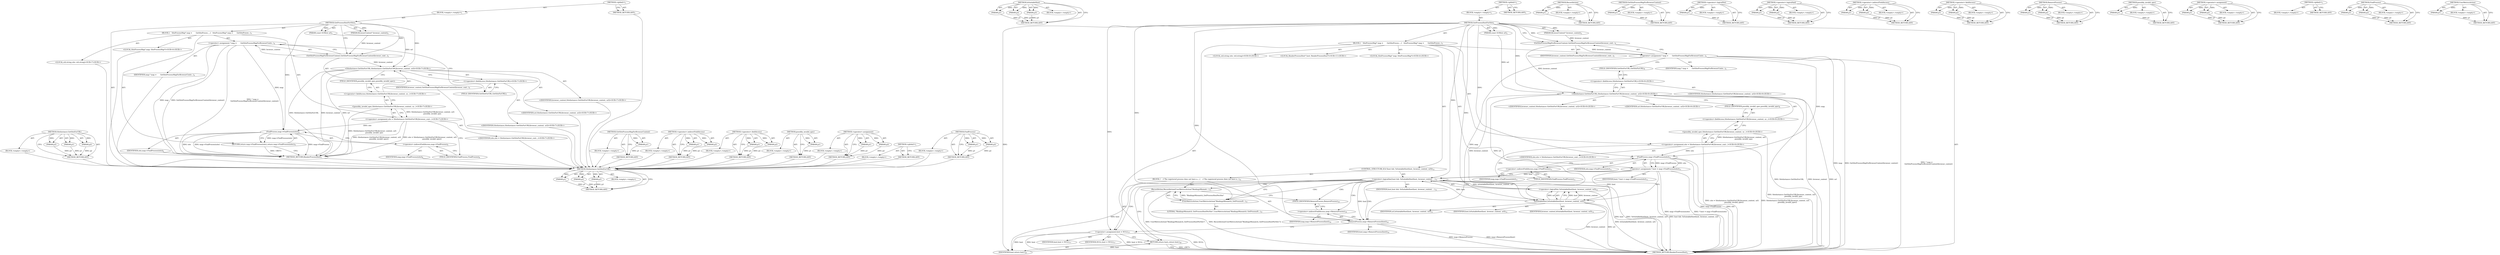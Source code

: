 digraph "UserMetricsAction" {
vulnerable_78 [label=<(METHOD,SiteInstance.GetSiteForURL)>];
vulnerable_79 [label=<(PARAM,p1)>];
vulnerable_80 [label=<(PARAM,p2)>];
vulnerable_81 [label=<(PARAM,p3)>];
vulnerable_82 [label=<(BLOCK,&lt;empty&gt;,&lt;empty&gt;)>];
vulnerable_83 [label=<(METHOD_RETURN,ANY)>];
vulnerable_6 [label=<(METHOD,&lt;global&gt;)<SUB>1</SUB>>];
vulnerable_7 [label=<(BLOCK,&lt;empty&gt;,&lt;empty&gt;)<SUB>1</SUB>>];
vulnerable_8 [label=<(METHOD,GetProcessHostForSite)<SUB>1</SUB>>];
vulnerable_9 [label=<(PARAM,BrowserContext* browser_context)<SUB>2</SUB>>];
vulnerable_10 [label=<(PARAM,const GURL&amp; url)<SUB>3</SUB>>];
vulnerable_11 [label=<(BLOCK,{
   SiteProcessMap* map =
       GetSiteProces...,{
   SiteProcessMap* map =
       GetSiteProces...)<SUB>3</SUB>>];
vulnerable_12 [label="<(LOCAL,SiteProcessMap* map: SiteProcessMap*)<SUB>4</SUB>>"];
vulnerable_13 [label=<(&lt;operator&gt;.assignment,* map =
       GetSiteProcessMapForBrowserConte...)<SUB>4</SUB>>];
vulnerable_14 [label=<(IDENTIFIER,map,* map =
       GetSiteProcessMapForBrowserConte...)<SUB>4</SUB>>];
vulnerable_15 [label=<(GetSiteProcessMapForBrowserContext,GetSiteProcessMapForBrowserContext(browser_cont...)<SUB>5</SUB>>];
vulnerable_16 [label=<(IDENTIFIER,browser_context,GetSiteProcessMapForBrowserContext(browser_cont...)<SUB>5</SUB>>];
vulnerable_17 [label="<(LOCAL,std.string site: std.string)<SUB>7</SUB>>"];
vulnerable_18 [label="<(&lt;operator&gt;.assignment,site = SiteInstance::GetSiteForURL(browser_cont...)<SUB>7</SUB>>"];
vulnerable_19 [label="<(IDENTIFIER,site,site = SiteInstance::GetSiteForURL(browser_cont...)<SUB>7</SUB>>"];
vulnerable_20 [label="<(possibly_invalid_spec,SiteInstance::GetSiteForURL(browser_context, ur...)<SUB>7</SUB>>"];
vulnerable_21 [label="<(&lt;operator&gt;.fieldAccess,SiteInstance::GetSiteForURL(browser_context, ur...)<SUB>7</SUB>>"];
vulnerable_22 [label="<(SiteInstance.GetSiteForURL,SiteInstance::GetSiteForURL(browser_context, url))<SUB>7</SUB>>"];
vulnerable_23 [label="<(&lt;operator&gt;.fieldAccess,SiteInstance::GetSiteForURL)<SUB>7</SUB>>"];
vulnerable_24 [label="<(IDENTIFIER,SiteInstance,SiteInstance::GetSiteForURL(browser_context, url))<SUB>7</SUB>>"];
vulnerable_25 [label=<(FIELD_IDENTIFIER,GetSiteForURL,GetSiteForURL)<SUB>7</SUB>>];
vulnerable_26 [label="<(IDENTIFIER,browser_context,SiteInstance::GetSiteForURL(browser_context, url))<SUB>7</SUB>>"];
vulnerable_27 [label="<(IDENTIFIER,url,SiteInstance::GetSiteForURL(browser_context, url))<SUB>7</SUB>>"];
vulnerable_28 [label=<(FIELD_IDENTIFIER,possibly_invalid_spec,possibly_invalid_spec)<SUB>7</SUB>>];
vulnerable_29 [label=<(RETURN,return map-&gt;FindProcess(site);,return map-&gt;FindProcess(site);)<SUB>9</SUB>>];
vulnerable_30 [label=<(FindProcess,map-&gt;FindProcess(site))<SUB>9</SUB>>];
vulnerable_31 [label=<(&lt;operator&gt;.indirectFieldAccess,map-&gt;FindProcess)<SUB>9</SUB>>];
vulnerable_32 [label=<(IDENTIFIER,map,map-&gt;FindProcess(site))<SUB>9</SUB>>];
vulnerable_33 [label=<(FIELD_IDENTIFIER,FindProcess,FindProcess)<SUB>9</SUB>>];
vulnerable_34 [label=<(IDENTIFIER,site,map-&gt;FindProcess(site))<SUB>9</SUB>>];
vulnerable_35 [label=<(METHOD_RETURN,RenderProcessHost)<SUB>1</SUB>>];
vulnerable_37 [label=<(METHOD_RETURN,ANY)<SUB>1</SUB>>];
vulnerable_65 [label=<(METHOD,GetSiteProcessMapForBrowserContext)>];
vulnerable_66 [label=<(PARAM,p1)>];
vulnerable_67 [label=<(BLOCK,&lt;empty&gt;,&lt;empty&gt;)>];
vulnerable_68 [label=<(METHOD_RETURN,ANY)>];
vulnerable_89 [label=<(METHOD,&lt;operator&gt;.indirectFieldAccess)>];
vulnerable_90 [label=<(PARAM,p1)>];
vulnerable_91 [label=<(PARAM,p2)>];
vulnerable_92 [label=<(BLOCK,&lt;empty&gt;,&lt;empty&gt;)>];
vulnerable_93 [label=<(METHOD_RETURN,ANY)>];
vulnerable_73 [label=<(METHOD,&lt;operator&gt;.fieldAccess)>];
vulnerable_74 [label=<(PARAM,p1)>];
vulnerable_75 [label=<(PARAM,p2)>];
vulnerable_76 [label=<(BLOCK,&lt;empty&gt;,&lt;empty&gt;)>];
vulnerable_77 [label=<(METHOD_RETURN,ANY)>];
vulnerable_69 [label=<(METHOD,possibly_invalid_spec)>];
vulnerable_70 [label=<(PARAM,p1)>];
vulnerable_71 [label=<(BLOCK,&lt;empty&gt;,&lt;empty&gt;)>];
vulnerable_72 [label=<(METHOD_RETURN,ANY)>];
vulnerable_60 [label=<(METHOD,&lt;operator&gt;.assignment)>];
vulnerable_61 [label=<(PARAM,p1)>];
vulnerable_62 [label=<(PARAM,p2)>];
vulnerable_63 [label=<(BLOCK,&lt;empty&gt;,&lt;empty&gt;)>];
vulnerable_64 [label=<(METHOD_RETURN,ANY)>];
vulnerable_54 [label=<(METHOD,&lt;global&gt;)<SUB>1</SUB>>];
vulnerable_55 [label=<(BLOCK,&lt;empty&gt;,&lt;empty&gt;)>];
vulnerable_56 [label=<(METHOD_RETURN,ANY)>];
vulnerable_84 [label=<(METHOD,FindProcess)>];
vulnerable_85 [label=<(PARAM,p1)>];
vulnerable_86 [label=<(PARAM,p2)>];
vulnerable_87 [label=<(BLOCK,&lt;empty&gt;,&lt;empty&gt;)>];
vulnerable_88 [label=<(METHOD_RETURN,ANY)>];
fixed_106 [label=<(METHOD,SiteInstance.GetSiteForURL)>];
fixed_107 [label=<(PARAM,p1)>];
fixed_108 [label=<(PARAM,p2)>];
fixed_109 [label=<(PARAM,p3)>];
fixed_110 [label=<(BLOCK,&lt;empty&gt;,&lt;empty&gt;)>];
fixed_111 [label=<(METHOD_RETURN,ANY)>];
fixed_131 [label=<(METHOD,IsSuitableHost)>];
fixed_132 [label=<(PARAM,p1)>];
fixed_133 [label=<(PARAM,p2)>];
fixed_134 [label=<(PARAM,p3)>];
fixed_135 [label=<(BLOCK,&lt;empty&gt;,&lt;empty&gt;)>];
fixed_136 [label=<(METHOD_RETURN,ANY)>];
fixed_6 [label=<(METHOD,&lt;global&gt;)<SUB>1</SUB>>];
fixed_7 [label=<(BLOCK,&lt;empty&gt;,&lt;empty&gt;)<SUB>1</SUB>>];
fixed_8 [label=<(METHOD,GetProcessHostForSite)<SUB>1</SUB>>];
fixed_9 [label=<(PARAM,BrowserContext* browser_context)<SUB>2</SUB>>];
fixed_10 [label=<(PARAM,const GURL&amp; url)<SUB>3</SUB>>];
fixed_11 [label=<(BLOCK,{
   SiteProcessMap* map =
       GetSiteProces...,{
   SiteProcessMap* map =
       GetSiteProces...)<SUB>3</SUB>>];
fixed_12 [label="<(LOCAL,SiteProcessMap* map: SiteProcessMap*)<SUB>4</SUB>>"];
fixed_13 [label=<(&lt;operator&gt;.assignment,* map =
       GetSiteProcessMapForBrowserConte...)<SUB>4</SUB>>];
fixed_14 [label=<(IDENTIFIER,map,* map =
       GetSiteProcessMapForBrowserConte...)<SUB>4</SUB>>];
fixed_15 [label=<(GetSiteProcessMapForBrowserContext,GetSiteProcessMapForBrowserContext(browser_cont...)<SUB>5</SUB>>];
fixed_16 [label=<(IDENTIFIER,browser_context,GetSiteProcessMapForBrowserContext(browser_cont...)<SUB>5</SUB>>];
fixed_17 [label="<(LOCAL,std.string site: std.string)<SUB>9</SUB>>"];
fixed_18 [label="<(&lt;operator&gt;.assignment,site = SiteInstance::GetSiteForURL(browser_cont...)<SUB>9</SUB>>"];
fixed_19 [label="<(IDENTIFIER,site,site = SiteInstance::GetSiteForURL(browser_cont...)<SUB>9</SUB>>"];
fixed_20 [label="<(possibly_invalid_spec,SiteInstance::GetSiteForURL(browser_context, ur...)<SUB>9</SUB>>"];
fixed_21 [label="<(&lt;operator&gt;.fieldAccess,SiteInstance::GetSiteForURL(browser_context, ur...)<SUB>9</SUB>>"];
fixed_22 [label="<(SiteInstance.GetSiteForURL,SiteInstance::GetSiteForURL(browser_context, url))<SUB>9</SUB>>"];
fixed_23 [label="<(&lt;operator&gt;.fieldAccess,SiteInstance::GetSiteForURL)<SUB>9</SUB>>"];
fixed_24 [label="<(IDENTIFIER,SiteInstance,SiteInstance::GetSiteForURL(browser_context, url))<SUB>9</SUB>>"];
fixed_25 [label=<(FIELD_IDENTIFIER,GetSiteForURL,GetSiteForURL)<SUB>9</SUB>>];
fixed_26 [label="<(IDENTIFIER,browser_context,SiteInstance::GetSiteForURL(browser_context, url))<SUB>9</SUB>>"];
fixed_27 [label="<(IDENTIFIER,url,SiteInstance::GetSiteForURL(browser_context, url))<SUB>9</SUB>>"];
fixed_28 [label=<(FIELD_IDENTIFIER,possibly_invalid_spec,possibly_invalid_spec)<SUB>9</SUB>>];
fixed_29 [label="<(LOCAL,RenderProcessHost* host: RenderProcessHost*)<SUB>11</SUB>>"];
fixed_30 [label=<(&lt;operator&gt;.assignment,* host = map-&gt;FindProcess(site))<SUB>11</SUB>>];
fixed_31 [label=<(IDENTIFIER,host,* host = map-&gt;FindProcess(site))<SUB>11</SUB>>];
fixed_32 [label=<(FindProcess,map-&gt;FindProcess(site))<SUB>11</SUB>>];
fixed_33 [label=<(&lt;operator&gt;.indirectFieldAccess,map-&gt;FindProcess)<SUB>11</SUB>>];
fixed_34 [label=<(IDENTIFIER,map,map-&gt;FindProcess(site))<SUB>11</SUB>>];
fixed_35 [label=<(FIELD_IDENTIFIER,FindProcess,FindProcess)<SUB>11</SUB>>];
fixed_36 [label=<(IDENTIFIER,site,map-&gt;FindProcess(site))<SUB>11</SUB>>];
fixed_37 [label=<(CONTROL_STRUCTURE,IF,if (host &amp;&amp; !IsSuitableHost(host, browser_context, url)))<SUB>12</SUB>>];
fixed_38 [label=<(&lt;operator&gt;.logicalAnd,host &amp;&amp; !IsSuitableHost(host, browser_context, ...)<SUB>12</SUB>>];
fixed_39 [label=<(IDENTIFIER,host,host &amp;&amp; !IsSuitableHost(host, browser_context, ...)<SUB>12</SUB>>];
fixed_40 [label=<(&lt;operator&gt;.logicalNot,!IsSuitableHost(host, browser_context, url))<SUB>12</SUB>>];
fixed_41 [label=<(IsSuitableHost,IsSuitableHost(host, browser_context, url))<SUB>12</SUB>>];
fixed_42 [label=<(IDENTIFIER,host,IsSuitableHost(host, browser_context, url))<SUB>12</SUB>>];
fixed_43 [label=<(IDENTIFIER,browser_context,IsSuitableHost(host, browser_context, url))<SUB>12</SUB>>];
fixed_44 [label=<(IDENTIFIER,url,IsSuitableHost(host, browser_context, url))<SUB>12</SUB>>];
fixed_45 [label=<(BLOCK,{
    // The registered process does not have a...,{
    // The registered process does not have a...)<SUB>12</SUB>>];
fixed_46 [label=<(RecordAction,RecordAction(UserMetricsAction(&quot;BindingsMismatc...)<SUB>15</SUB>>];
fixed_47 [label=<(UserMetricsAction,UserMetricsAction(&quot;BindingsMismatch_GetProcessH...)<SUB>15</SUB>>];
fixed_48 [label=<(LITERAL,&quot;BindingsMismatch_GetProcessHostPerSite&quot;,UserMetricsAction(&quot;BindingsMismatch_GetProcessH...)<SUB>15</SUB>>];
fixed_49 [label=<(RemoveProcess,map-&gt;RemoveProcess(host))<SUB>16</SUB>>];
fixed_50 [label=<(&lt;operator&gt;.indirectFieldAccess,map-&gt;RemoveProcess)<SUB>16</SUB>>];
fixed_51 [label=<(IDENTIFIER,map,map-&gt;RemoveProcess(host))<SUB>16</SUB>>];
fixed_52 [label=<(FIELD_IDENTIFIER,RemoveProcess,RemoveProcess)<SUB>16</SUB>>];
fixed_53 [label=<(IDENTIFIER,host,map-&gt;RemoveProcess(host))<SUB>16</SUB>>];
fixed_54 [label=<(&lt;operator&gt;.assignment,host = NULL)<SUB>17</SUB>>];
fixed_55 [label=<(IDENTIFIER,host,host = NULL)<SUB>17</SUB>>];
fixed_56 [label=<(IDENTIFIER,NULL,host = NULL)<SUB>17</SUB>>];
fixed_57 [label=<(RETURN,return host;,return host;)<SUB>20</SUB>>];
fixed_58 [label=<(IDENTIFIER,host,return host;)<SUB>20</SUB>>];
fixed_59 [label=<(METHOD_RETURN,RenderProcessHost)<SUB>1</SUB>>];
fixed_61 [label=<(METHOD_RETURN,ANY)<SUB>1</SUB>>];
fixed_137 [label=<(METHOD,RecordAction)>];
fixed_138 [label=<(PARAM,p1)>];
fixed_139 [label=<(BLOCK,&lt;empty&gt;,&lt;empty&gt;)>];
fixed_140 [label=<(METHOD_RETURN,ANY)>];
fixed_93 [label=<(METHOD,GetSiteProcessMapForBrowserContext)>];
fixed_94 [label=<(PARAM,p1)>];
fixed_95 [label=<(BLOCK,&lt;empty&gt;,&lt;empty&gt;)>];
fixed_96 [label=<(METHOD_RETURN,ANY)>];
fixed_127 [label=<(METHOD,&lt;operator&gt;.logicalNot)>];
fixed_128 [label=<(PARAM,p1)>];
fixed_129 [label=<(BLOCK,&lt;empty&gt;,&lt;empty&gt;)>];
fixed_130 [label=<(METHOD_RETURN,ANY)>];
fixed_122 [label=<(METHOD,&lt;operator&gt;.logicalAnd)>];
fixed_123 [label=<(PARAM,p1)>];
fixed_124 [label=<(PARAM,p2)>];
fixed_125 [label=<(BLOCK,&lt;empty&gt;,&lt;empty&gt;)>];
fixed_126 [label=<(METHOD_RETURN,ANY)>];
fixed_117 [label=<(METHOD,&lt;operator&gt;.indirectFieldAccess)>];
fixed_118 [label=<(PARAM,p1)>];
fixed_119 [label=<(PARAM,p2)>];
fixed_120 [label=<(BLOCK,&lt;empty&gt;,&lt;empty&gt;)>];
fixed_121 [label=<(METHOD_RETURN,ANY)>];
fixed_101 [label=<(METHOD,&lt;operator&gt;.fieldAccess)>];
fixed_102 [label=<(PARAM,p1)>];
fixed_103 [label=<(PARAM,p2)>];
fixed_104 [label=<(BLOCK,&lt;empty&gt;,&lt;empty&gt;)>];
fixed_105 [label=<(METHOD_RETURN,ANY)>];
fixed_145 [label=<(METHOD,RemoveProcess)>];
fixed_146 [label=<(PARAM,p1)>];
fixed_147 [label=<(PARAM,p2)>];
fixed_148 [label=<(BLOCK,&lt;empty&gt;,&lt;empty&gt;)>];
fixed_149 [label=<(METHOD_RETURN,ANY)>];
fixed_97 [label=<(METHOD,possibly_invalid_spec)>];
fixed_98 [label=<(PARAM,p1)>];
fixed_99 [label=<(BLOCK,&lt;empty&gt;,&lt;empty&gt;)>];
fixed_100 [label=<(METHOD_RETURN,ANY)>];
fixed_88 [label=<(METHOD,&lt;operator&gt;.assignment)>];
fixed_89 [label=<(PARAM,p1)>];
fixed_90 [label=<(PARAM,p2)>];
fixed_91 [label=<(BLOCK,&lt;empty&gt;,&lt;empty&gt;)>];
fixed_92 [label=<(METHOD_RETURN,ANY)>];
fixed_82 [label=<(METHOD,&lt;global&gt;)<SUB>1</SUB>>];
fixed_83 [label=<(BLOCK,&lt;empty&gt;,&lt;empty&gt;)>];
fixed_84 [label=<(METHOD_RETURN,ANY)>];
fixed_112 [label=<(METHOD,FindProcess)>];
fixed_113 [label=<(PARAM,p1)>];
fixed_114 [label=<(PARAM,p2)>];
fixed_115 [label=<(BLOCK,&lt;empty&gt;,&lt;empty&gt;)>];
fixed_116 [label=<(METHOD_RETURN,ANY)>];
fixed_141 [label=<(METHOD,UserMetricsAction)>];
fixed_142 [label=<(PARAM,p1)>];
fixed_143 [label=<(BLOCK,&lt;empty&gt;,&lt;empty&gt;)>];
fixed_144 [label=<(METHOD_RETURN,ANY)>];
vulnerable_78 -> vulnerable_79  [key=0, label="AST: "];
vulnerable_78 -> vulnerable_79  [key=1, label="DDG: "];
vulnerable_78 -> vulnerable_82  [key=0, label="AST: "];
vulnerable_78 -> vulnerable_80  [key=0, label="AST: "];
vulnerable_78 -> vulnerable_80  [key=1, label="DDG: "];
vulnerable_78 -> vulnerable_83  [key=0, label="AST: "];
vulnerable_78 -> vulnerable_83  [key=1, label="CFG: "];
vulnerable_78 -> vulnerable_81  [key=0, label="AST: "];
vulnerable_78 -> vulnerable_81  [key=1, label="DDG: "];
vulnerable_79 -> vulnerable_83  [key=0, label="DDG: p1"];
vulnerable_80 -> vulnerable_83  [key=0, label="DDG: p2"];
vulnerable_81 -> vulnerable_83  [key=0, label="DDG: p3"];
vulnerable_82 -> fixed_106  [key=0];
vulnerable_83 -> fixed_106  [key=0];
vulnerable_6 -> vulnerable_7  [key=0, label="AST: "];
vulnerable_6 -> vulnerable_37  [key=0, label="AST: "];
vulnerable_6 -> vulnerable_37  [key=1, label="CFG: "];
vulnerable_7 -> vulnerable_8  [key=0, label="AST: "];
vulnerable_8 -> vulnerable_9  [key=0, label="AST: "];
vulnerable_8 -> vulnerable_9  [key=1, label="DDG: "];
vulnerable_8 -> vulnerable_10  [key=0, label="AST: "];
vulnerable_8 -> vulnerable_10  [key=1, label="DDG: "];
vulnerable_8 -> vulnerable_11  [key=0, label="AST: "];
vulnerable_8 -> vulnerable_35  [key=0, label="AST: "];
vulnerable_8 -> vulnerable_15  [key=0, label="CFG: "];
vulnerable_8 -> vulnerable_15  [key=1, label="DDG: "];
vulnerable_8 -> vulnerable_30  [key=0, label="DDG: "];
vulnerable_8 -> vulnerable_22  [key=0, label="DDG: "];
vulnerable_9 -> vulnerable_15  [key=0, label="DDG: browser_context"];
vulnerable_10 -> vulnerable_22  [key=0, label="DDG: url"];
vulnerable_11 -> vulnerable_12  [key=0, label="AST: "];
vulnerable_11 -> vulnerable_13  [key=0, label="AST: "];
vulnerable_11 -> vulnerable_17  [key=0, label="AST: "];
vulnerable_11 -> vulnerable_18  [key=0, label="AST: "];
vulnerable_11 -> vulnerable_29  [key=0, label="AST: "];
vulnerable_12 -> fixed_106  [key=0];
vulnerable_13 -> vulnerable_14  [key=0, label="AST: "];
vulnerable_13 -> vulnerable_15  [key=0, label="AST: "];
vulnerable_13 -> vulnerable_25  [key=0, label="CFG: "];
vulnerable_13 -> vulnerable_35  [key=0, label="DDG: map"];
vulnerable_13 -> vulnerable_35  [key=1, label="DDG: GetSiteProcessMapForBrowserContext(browser_context)"];
vulnerable_13 -> vulnerable_35  [key=2, label="DDG: * map =
       GetSiteProcessMapForBrowserContext(browser_context)"];
vulnerable_13 -> vulnerable_30  [key=0, label="DDG: map"];
vulnerable_14 -> fixed_106  [key=0];
vulnerable_15 -> vulnerable_16  [key=0, label="AST: "];
vulnerable_15 -> vulnerable_13  [key=0, label="CFG: "];
vulnerable_15 -> vulnerable_13  [key=1, label="DDG: browser_context"];
vulnerable_15 -> vulnerable_22  [key=0, label="DDG: browser_context"];
vulnerable_16 -> fixed_106  [key=0];
vulnerable_17 -> fixed_106  [key=0];
vulnerable_18 -> vulnerable_19  [key=0, label="AST: "];
vulnerable_18 -> vulnerable_20  [key=0, label="AST: "];
vulnerable_18 -> vulnerable_33  [key=0, label="CFG: "];
vulnerable_18 -> vulnerable_35  [key=0, label="DDG: SiteInstance::GetSiteForURL(browser_context, url)
       .possibly_invalid_spec()"];
vulnerable_18 -> vulnerable_35  [key=1, label="DDG: site = SiteInstance::GetSiteForURL(browser_context, url)
       .possibly_invalid_spec()"];
vulnerable_18 -> vulnerable_30  [key=0, label="DDG: site"];
vulnerable_19 -> fixed_106  [key=0];
vulnerable_20 -> vulnerable_21  [key=0, label="AST: "];
vulnerable_20 -> vulnerable_18  [key=0, label="CFG: "];
vulnerable_20 -> vulnerable_18  [key=1, label="DDG: SiteInstance::GetSiteForURL(browser_context, url)
       .possibly_invalid_spec"];
vulnerable_20 -> vulnerable_35  [key=0, label="DDG: SiteInstance::GetSiteForURL(browser_context, url)
       .possibly_invalid_spec"];
vulnerable_21 -> vulnerable_22  [key=0, label="AST: "];
vulnerable_21 -> vulnerable_28  [key=0, label="AST: "];
vulnerable_21 -> vulnerable_20  [key=0, label="CFG: "];
vulnerable_22 -> vulnerable_23  [key=0, label="AST: "];
vulnerable_22 -> vulnerable_26  [key=0, label="AST: "];
vulnerable_22 -> vulnerable_27  [key=0, label="AST: "];
vulnerable_22 -> vulnerable_28  [key=0, label="CFG: "];
vulnerable_22 -> vulnerable_35  [key=0, label="DDG: SiteInstance::GetSiteForURL"];
vulnerable_22 -> vulnerable_35  [key=1, label="DDG: browser_context"];
vulnerable_22 -> vulnerable_35  [key=2, label="DDG: url"];
vulnerable_23 -> vulnerable_24  [key=0, label="AST: "];
vulnerable_23 -> vulnerable_25  [key=0, label="AST: "];
vulnerable_23 -> vulnerable_22  [key=0, label="CFG: "];
vulnerable_24 -> fixed_106  [key=0];
vulnerable_25 -> vulnerable_23  [key=0, label="CFG: "];
vulnerable_26 -> fixed_106  [key=0];
vulnerable_27 -> fixed_106  [key=0];
vulnerable_28 -> vulnerable_21  [key=0, label="CFG: "];
vulnerable_29 -> vulnerable_30  [key=0, label="AST: "];
vulnerable_29 -> vulnerable_35  [key=0, label="CFG: "];
vulnerable_29 -> vulnerable_35  [key=1, label="DDG: &lt;RET&gt;"];
vulnerable_30 -> vulnerable_31  [key=0, label="AST: "];
vulnerable_30 -> vulnerable_34  [key=0, label="AST: "];
vulnerable_30 -> vulnerable_29  [key=0, label="CFG: "];
vulnerable_30 -> vulnerable_29  [key=1, label="DDG: map-&gt;FindProcess(site)"];
vulnerable_30 -> vulnerable_35  [key=0, label="DDG: map-&gt;FindProcess"];
vulnerable_30 -> vulnerable_35  [key=1, label="DDG: site"];
vulnerable_30 -> vulnerable_35  [key=2, label="DDG: map-&gt;FindProcess(site)"];
vulnerable_31 -> vulnerable_32  [key=0, label="AST: "];
vulnerable_31 -> vulnerable_33  [key=0, label="AST: "];
vulnerable_31 -> vulnerable_30  [key=0, label="CFG: "];
vulnerable_32 -> fixed_106  [key=0];
vulnerable_33 -> vulnerable_31  [key=0, label="CFG: "];
vulnerable_34 -> fixed_106  [key=0];
vulnerable_35 -> fixed_106  [key=0];
vulnerable_37 -> fixed_106  [key=0];
vulnerable_65 -> vulnerable_66  [key=0, label="AST: "];
vulnerable_65 -> vulnerable_66  [key=1, label="DDG: "];
vulnerable_65 -> vulnerable_67  [key=0, label="AST: "];
vulnerable_65 -> vulnerable_68  [key=0, label="AST: "];
vulnerable_65 -> vulnerable_68  [key=1, label="CFG: "];
vulnerable_66 -> vulnerable_68  [key=0, label="DDG: p1"];
vulnerable_67 -> fixed_106  [key=0];
vulnerable_68 -> fixed_106  [key=0];
vulnerable_89 -> vulnerable_90  [key=0, label="AST: "];
vulnerable_89 -> vulnerable_90  [key=1, label="DDG: "];
vulnerable_89 -> vulnerable_92  [key=0, label="AST: "];
vulnerable_89 -> vulnerable_91  [key=0, label="AST: "];
vulnerable_89 -> vulnerable_91  [key=1, label="DDG: "];
vulnerable_89 -> vulnerable_93  [key=0, label="AST: "];
vulnerable_89 -> vulnerable_93  [key=1, label="CFG: "];
vulnerable_90 -> vulnerable_93  [key=0, label="DDG: p1"];
vulnerable_91 -> vulnerable_93  [key=0, label="DDG: p2"];
vulnerable_92 -> fixed_106  [key=0];
vulnerable_93 -> fixed_106  [key=0];
vulnerable_73 -> vulnerable_74  [key=0, label="AST: "];
vulnerable_73 -> vulnerable_74  [key=1, label="DDG: "];
vulnerable_73 -> vulnerable_76  [key=0, label="AST: "];
vulnerable_73 -> vulnerable_75  [key=0, label="AST: "];
vulnerable_73 -> vulnerable_75  [key=1, label="DDG: "];
vulnerable_73 -> vulnerable_77  [key=0, label="AST: "];
vulnerable_73 -> vulnerable_77  [key=1, label="CFG: "];
vulnerable_74 -> vulnerable_77  [key=0, label="DDG: p1"];
vulnerable_75 -> vulnerable_77  [key=0, label="DDG: p2"];
vulnerable_76 -> fixed_106  [key=0];
vulnerable_77 -> fixed_106  [key=0];
vulnerable_69 -> vulnerable_70  [key=0, label="AST: "];
vulnerable_69 -> vulnerable_70  [key=1, label="DDG: "];
vulnerable_69 -> vulnerable_71  [key=0, label="AST: "];
vulnerable_69 -> vulnerable_72  [key=0, label="AST: "];
vulnerable_69 -> vulnerable_72  [key=1, label="CFG: "];
vulnerable_70 -> vulnerable_72  [key=0, label="DDG: p1"];
vulnerable_71 -> fixed_106  [key=0];
vulnerable_72 -> fixed_106  [key=0];
vulnerable_60 -> vulnerable_61  [key=0, label="AST: "];
vulnerable_60 -> vulnerable_61  [key=1, label="DDG: "];
vulnerable_60 -> vulnerable_63  [key=0, label="AST: "];
vulnerable_60 -> vulnerable_62  [key=0, label="AST: "];
vulnerable_60 -> vulnerable_62  [key=1, label="DDG: "];
vulnerable_60 -> vulnerable_64  [key=0, label="AST: "];
vulnerable_60 -> vulnerable_64  [key=1, label="CFG: "];
vulnerable_61 -> vulnerable_64  [key=0, label="DDG: p1"];
vulnerable_62 -> vulnerable_64  [key=0, label="DDG: p2"];
vulnerable_63 -> fixed_106  [key=0];
vulnerable_64 -> fixed_106  [key=0];
vulnerable_54 -> vulnerable_55  [key=0, label="AST: "];
vulnerable_54 -> vulnerable_56  [key=0, label="AST: "];
vulnerable_54 -> vulnerable_56  [key=1, label="CFG: "];
vulnerable_55 -> fixed_106  [key=0];
vulnerable_56 -> fixed_106  [key=0];
vulnerable_84 -> vulnerable_85  [key=0, label="AST: "];
vulnerable_84 -> vulnerable_85  [key=1, label="DDG: "];
vulnerable_84 -> vulnerable_87  [key=0, label="AST: "];
vulnerable_84 -> vulnerable_86  [key=0, label="AST: "];
vulnerable_84 -> vulnerable_86  [key=1, label="DDG: "];
vulnerable_84 -> vulnerable_88  [key=0, label="AST: "];
vulnerable_84 -> vulnerable_88  [key=1, label="CFG: "];
vulnerable_85 -> vulnerable_88  [key=0, label="DDG: p1"];
vulnerable_86 -> vulnerable_88  [key=0, label="DDG: p2"];
vulnerable_87 -> fixed_106  [key=0];
vulnerable_88 -> fixed_106  [key=0];
fixed_106 -> fixed_107  [key=0, label="AST: "];
fixed_106 -> fixed_107  [key=1, label="DDG: "];
fixed_106 -> fixed_110  [key=0, label="AST: "];
fixed_106 -> fixed_108  [key=0, label="AST: "];
fixed_106 -> fixed_108  [key=1, label="DDG: "];
fixed_106 -> fixed_111  [key=0, label="AST: "];
fixed_106 -> fixed_111  [key=1, label="CFG: "];
fixed_106 -> fixed_109  [key=0, label="AST: "];
fixed_106 -> fixed_109  [key=1, label="DDG: "];
fixed_107 -> fixed_111  [key=0, label="DDG: p1"];
fixed_108 -> fixed_111  [key=0, label="DDG: p2"];
fixed_109 -> fixed_111  [key=0, label="DDG: p3"];
fixed_131 -> fixed_132  [key=0, label="AST: "];
fixed_131 -> fixed_132  [key=1, label="DDG: "];
fixed_131 -> fixed_135  [key=0, label="AST: "];
fixed_131 -> fixed_133  [key=0, label="AST: "];
fixed_131 -> fixed_133  [key=1, label="DDG: "];
fixed_131 -> fixed_136  [key=0, label="AST: "];
fixed_131 -> fixed_136  [key=1, label="CFG: "];
fixed_131 -> fixed_134  [key=0, label="AST: "];
fixed_131 -> fixed_134  [key=1, label="DDG: "];
fixed_132 -> fixed_136  [key=0, label="DDG: p1"];
fixed_133 -> fixed_136  [key=0, label="DDG: p2"];
fixed_134 -> fixed_136  [key=0, label="DDG: p3"];
fixed_6 -> fixed_7  [key=0, label="AST: "];
fixed_6 -> fixed_61  [key=0, label="AST: "];
fixed_6 -> fixed_61  [key=1, label="CFG: "];
fixed_7 -> fixed_8  [key=0, label="AST: "];
fixed_8 -> fixed_9  [key=0, label="AST: "];
fixed_8 -> fixed_9  [key=1, label="DDG: "];
fixed_8 -> fixed_10  [key=0, label="AST: "];
fixed_8 -> fixed_10  [key=1, label="DDG: "];
fixed_8 -> fixed_11  [key=0, label="AST: "];
fixed_8 -> fixed_59  [key=0, label="AST: "];
fixed_8 -> fixed_15  [key=0, label="CFG: "];
fixed_8 -> fixed_15  [key=1, label="DDG: "];
fixed_8 -> fixed_58  [key=0, label="DDG: "];
fixed_8 -> fixed_32  [key=0, label="DDG: "];
fixed_8 -> fixed_38  [key=0, label="DDG: "];
fixed_8 -> fixed_54  [key=0, label="DDG: "];
fixed_8 -> fixed_49  [key=0, label="DDG: "];
fixed_8 -> fixed_22  [key=0, label="DDG: "];
fixed_8 -> fixed_41  [key=0, label="DDG: "];
fixed_8 -> fixed_47  [key=0, label="DDG: "];
fixed_9 -> fixed_15  [key=0, label="DDG: browser_context"];
fixed_10 -> fixed_22  [key=0, label="DDG: url"];
fixed_11 -> fixed_12  [key=0, label="AST: "];
fixed_11 -> fixed_13  [key=0, label="AST: "];
fixed_11 -> fixed_17  [key=0, label="AST: "];
fixed_11 -> fixed_18  [key=0, label="AST: "];
fixed_11 -> fixed_29  [key=0, label="AST: "];
fixed_11 -> fixed_30  [key=0, label="AST: "];
fixed_11 -> fixed_37  [key=0, label="AST: "];
fixed_11 -> fixed_57  [key=0, label="AST: "];
fixed_13 -> fixed_14  [key=0, label="AST: "];
fixed_13 -> fixed_15  [key=0, label="AST: "];
fixed_13 -> fixed_25  [key=0, label="CFG: "];
fixed_13 -> fixed_59  [key=0, label="DDG: map"];
fixed_13 -> fixed_59  [key=1, label="DDG: GetSiteProcessMapForBrowserContext(browser_context)"];
fixed_13 -> fixed_59  [key=2, label="DDG: * map =
       GetSiteProcessMapForBrowserContext(browser_context)"];
fixed_13 -> fixed_32  [key=0, label="DDG: map"];
fixed_13 -> fixed_49  [key=0, label="DDG: map"];
fixed_15 -> fixed_16  [key=0, label="AST: "];
fixed_15 -> fixed_13  [key=0, label="CFG: "];
fixed_15 -> fixed_13  [key=1, label="DDG: browser_context"];
fixed_15 -> fixed_22  [key=0, label="DDG: browser_context"];
fixed_18 -> fixed_19  [key=0, label="AST: "];
fixed_18 -> fixed_20  [key=0, label="AST: "];
fixed_18 -> fixed_35  [key=0, label="CFG: "];
fixed_18 -> fixed_59  [key=0, label="DDG: SiteInstance::GetSiteForURL(browser_context, url)
       .possibly_invalid_spec()"];
fixed_18 -> fixed_59  [key=1, label="DDG: site = SiteInstance::GetSiteForURL(browser_context, url)
       .possibly_invalid_spec()"];
fixed_18 -> fixed_32  [key=0, label="DDG: site"];
fixed_20 -> fixed_21  [key=0, label="AST: "];
fixed_20 -> fixed_18  [key=0, label="CFG: "];
fixed_20 -> fixed_18  [key=1, label="DDG: SiteInstance::GetSiteForURL(browser_context, url)
       .possibly_invalid_spec"];
fixed_20 -> fixed_59  [key=0, label="DDG: SiteInstance::GetSiteForURL(browser_context, url)
       .possibly_invalid_spec"];
fixed_21 -> fixed_22  [key=0, label="AST: "];
fixed_21 -> fixed_28  [key=0, label="AST: "];
fixed_21 -> fixed_20  [key=0, label="CFG: "];
fixed_22 -> fixed_23  [key=0, label="AST: "];
fixed_22 -> fixed_26  [key=0, label="AST: "];
fixed_22 -> fixed_27  [key=0, label="AST: "];
fixed_22 -> fixed_28  [key=0, label="CFG: "];
fixed_22 -> fixed_59  [key=0, label="DDG: SiteInstance::GetSiteForURL"];
fixed_22 -> fixed_59  [key=1, label="DDG: browser_context"];
fixed_22 -> fixed_59  [key=2, label="DDG: url"];
fixed_22 -> fixed_41  [key=0, label="DDG: browser_context"];
fixed_22 -> fixed_41  [key=1, label="DDG: url"];
fixed_23 -> fixed_24  [key=0, label="AST: "];
fixed_23 -> fixed_25  [key=0, label="AST: "];
fixed_23 -> fixed_22  [key=0, label="CFG: "];
fixed_25 -> fixed_23  [key=0, label="CFG: "];
fixed_28 -> fixed_21  [key=0, label="CFG: "];
fixed_30 -> fixed_31  [key=0, label="AST: "];
fixed_30 -> fixed_32  [key=0, label="AST: "];
fixed_30 -> fixed_38  [key=0, label="CFG: "];
fixed_30 -> fixed_38  [key=1, label="DDG: host"];
fixed_30 -> fixed_41  [key=0, label="CFG: "];
fixed_30 -> fixed_41  [key=1, label="DDG: host"];
fixed_30 -> fixed_59  [key=0, label="DDG: map-&gt;FindProcess(site)"];
fixed_30 -> fixed_59  [key=1, label="DDG: * host = map-&gt;FindProcess(site)"];
fixed_32 -> fixed_33  [key=0, label="AST: "];
fixed_32 -> fixed_36  [key=0, label="AST: "];
fixed_32 -> fixed_30  [key=0, label="CFG: "];
fixed_32 -> fixed_30  [key=1, label="DDG: map-&gt;FindProcess"];
fixed_32 -> fixed_30  [key=2, label="DDG: site"];
fixed_32 -> fixed_59  [key=0, label="DDG: map-&gt;FindProcess"];
fixed_32 -> fixed_59  [key=1, label="DDG: site"];
fixed_33 -> fixed_34  [key=0, label="AST: "];
fixed_33 -> fixed_35  [key=0, label="AST: "];
fixed_33 -> fixed_32  [key=0, label="CFG: "];
fixed_35 -> fixed_33  [key=0, label="CFG: "];
fixed_37 -> fixed_38  [key=0, label="AST: "];
fixed_37 -> fixed_45  [key=0, label="AST: "];
fixed_38 -> fixed_39  [key=0, label="AST: "];
fixed_38 -> fixed_40  [key=0, label="AST: "];
fixed_38 -> fixed_47  [key=0, label="CFG: "];
fixed_38 -> fixed_47  [key=1, label="CDG: "];
fixed_38 -> fixed_57  [key=0, label="CFG: "];
fixed_38 -> fixed_59  [key=0, label="DDG: host"];
fixed_38 -> fixed_59  [key=1, label="DDG: !IsSuitableHost(host, browser_context, url)"];
fixed_38 -> fixed_59  [key=2, label="DDG: host &amp;&amp; !IsSuitableHost(host, browser_context, url)"];
fixed_38 -> fixed_58  [key=0, label="DDG: host"];
fixed_38 -> fixed_49  [key=0, label="DDG: host"];
fixed_38 -> fixed_49  [key=1, label="CDG: "];
fixed_38 -> fixed_50  [key=0, label="CDG: "];
fixed_38 -> fixed_52  [key=0, label="CDG: "];
fixed_38 -> fixed_46  [key=0, label="CDG: "];
fixed_38 -> fixed_54  [key=0, label="CDG: "];
fixed_40 -> fixed_41  [key=0, label="AST: "];
fixed_40 -> fixed_38  [key=0, label="CFG: "];
fixed_40 -> fixed_38  [key=1, label="DDG: IsSuitableHost(host, browser_context, url)"];
fixed_40 -> fixed_59  [key=0, label="DDG: IsSuitableHost(host, browser_context, url)"];
fixed_41 -> fixed_42  [key=0, label="AST: "];
fixed_41 -> fixed_43  [key=0, label="AST: "];
fixed_41 -> fixed_44  [key=0, label="AST: "];
fixed_41 -> fixed_40  [key=0, label="CFG: "];
fixed_41 -> fixed_40  [key=1, label="DDG: host"];
fixed_41 -> fixed_40  [key=2, label="DDG: browser_context"];
fixed_41 -> fixed_40  [key=3, label="DDG: url"];
fixed_41 -> fixed_59  [key=0, label="DDG: browser_context"];
fixed_41 -> fixed_59  [key=1, label="DDG: url"];
fixed_41 -> fixed_38  [key=0, label="DDG: host"];
fixed_45 -> fixed_46  [key=0, label="AST: "];
fixed_45 -> fixed_49  [key=0, label="AST: "];
fixed_45 -> fixed_54  [key=0, label="AST: "];
fixed_46 -> fixed_47  [key=0, label="AST: "];
fixed_46 -> fixed_52  [key=0, label="CFG: "];
fixed_46 -> fixed_59  [key=0, label="DDG: UserMetricsAction(&quot;BindingsMismatch_GetProcessHostPerSite&quot;)"];
fixed_46 -> fixed_59  [key=1, label="DDG: RecordAction(UserMetricsAction(&quot;BindingsMismatch_GetProcessHostPerSite&quot;))"];
fixed_47 -> fixed_48  [key=0, label="AST: "];
fixed_47 -> fixed_46  [key=0, label="CFG: "];
fixed_47 -> fixed_46  [key=1, label="DDG: &quot;BindingsMismatch_GetProcessHostPerSite&quot;"];
fixed_49 -> fixed_50  [key=0, label="AST: "];
fixed_49 -> fixed_53  [key=0, label="AST: "];
fixed_49 -> fixed_54  [key=0, label="CFG: "];
fixed_49 -> fixed_59  [key=0, label="DDG: map-&gt;RemoveProcess"];
fixed_49 -> fixed_59  [key=1, label="DDG: map-&gt;RemoveProcess(host)"];
fixed_50 -> fixed_51  [key=0, label="AST: "];
fixed_50 -> fixed_52  [key=0, label="AST: "];
fixed_50 -> fixed_49  [key=0, label="CFG: "];
fixed_52 -> fixed_50  [key=0, label="CFG: "];
fixed_54 -> fixed_55  [key=0, label="AST: "];
fixed_54 -> fixed_56  [key=0, label="AST: "];
fixed_54 -> fixed_57  [key=0, label="CFG: "];
fixed_54 -> fixed_59  [key=0, label="DDG: host"];
fixed_54 -> fixed_59  [key=1, label="DDG: host = NULL"];
fixed_54 -> fixed_59  [key=2, label="DDG: NULL"];
fixed_54 -> fixed_58  [key=0, label="DDG: host"];
fixed_57 -> fixed_58  [key=0, label="AST: "];
fixed_57 -> fixed_59  [key=0, label="CFG: "];
fixed_57 -> fixed_59  [key=1, label="DDG: &lt;RET&gt;"];
fixed_58 -> fixed_57  [key=0, label="DDG: host"];
fixed_137 -> fixed_138  [key=0, label="AST: "];
fixed_137 -> fixed_138  [key=1, label="DDG: "];
fixed_137 -> fixed_139  [key=0, label="AST: "];
fixed_137 -> fixed_140  [key=0, label="AST: "];
fixed_137 -> fixed_140  [key=1, label="CFG: "];
fixed_138 -> fixed_140  [key=0, label="DDG: p1"];
fixed_93 -> fixed_94  [key=0, label="AST: "];
fixed_93 -> fixed_94  [key=1, label="DDG: "];
fixed_93 -> fixed_95  [key=0, label="AST: "];
fixed_93 -> fixed_96  [key=0, label="AST: "];
fixed_93 -> fixed_96  [key=1, label="CFG: "];
fixed_94 -> fixed_96  [key=0, label="DDG: p1"];
fixed_127 -> fixed_128  [key=0, label="AST: "];
fixed_127 -> fixed_128  [key=1, label="DDG: "];
fixed_127 -> fixed_129  [key=0, label="AST: "];
fixed_127 -> fixed_130  [key=0, label="AST: "];
fixed_127 -> fixed_130  [key=1, label="CFG: "];
fixed_128 -> fixed_130  [key=0, label="DDG: p1"];
fixed_122 -> fixed_123  [key=0, label="AST: "];
fixed_122 -> fixed_123  [key=1, label="DDG: "];
fixed_122 -> fixed_125  [key=0, label="AST: "];
fixed_122 -> fixed_124  [key=0, label="AST: "];
fixed_122 -> fixed_124  [key=1, label="DDG: "];
fixed_122 -> fixed_126  [key=0, label="AST: "];
fixed_122 -> fixed_126  [key=1, label="CFG: "];
fixed_123 -> fixed_126  [key=0, label="DDG: p1"];
fixed_124 -> fixed_126  [key=0, label="DDG: p2"];
fixed_117 -> fixed_118  [key=0, label="AST: "];
fixed_117 -> fixed_118  [key=1, label="DDG: "];
fixed_117 -> fixed_120  [key=0, label="AST: "];
fixed_117 -> fixed_119  [key=0, label="AST: "];
fixed_117 -> fixed_119  [key=1, label="DDG: "];
fixed_117 -> fixed_121  [key=0, label="AST: "];
fixed_117 -> fixed_121  [key=1, label="CFG: "];
fixed_118 -> fixed_121  [key=0, label="DDG: p1"];
fixed_119 -> fixed_121  [key=0, label="DDG: p2"];
fixed_101 -> fixed_102  [key=0, label="AST: "];
fixed_101 -> fixed_102  [key=1, label="DDG: "];
fixed_101 -> fixed_104  [key=0, label="AST: "];
fixed_101 -> fixed_103  [key=0, label="AST: "];
fixed_101 -> fixed_103  [key=1, label="DDG: "];
fixed_101 -> fixed_105  [key=0, label="AST: "];
fixed_101 -> fixed_105  [key=1, label="CFG: "];
fixed_102 -> fixed_105  [key=0, label="DDG: p1"];
fixed_103 -> fixed_105  [key=0, label="DDG: p2"];
fixed_145 -> fixed_146  [key=0, label="AST: "];
fixed_145 -> fixed_146  [key=1, label="DDG: "];
fixed_145 -> fixed_148  [key=0, label="AST: "];
fixed_145 -> fixed_147  [key=0, label="AST: "];
fixed_145 -> fixed_147  [key=1, label="DDG: "];
fixed_145 -> fixed_149  [key=0, label="AST: "];
fixed_145 -> fixed_149  [key=1, label="CFG: "];
fixed_146 -> fixed_149  [key=0, label="DDG: p1"];
fixed_147 -> fixed_149  [key=0, label="DDG: p2"];
fixed_97 -> fixed_98  [key=0, label="AST: "];
fixed_97 -> fixed_98  [key=1, label="DDG: "];
fixed_97 -> fixed_99  [key=0, label="AST: "];
fixed_97 -> fixed_100  [key=0, label="AST: "];
fixed_97 -> fixed_100  [key=1, label="CFG: "];
fixed_98 -> fixed_100  [key=0, label="DDG: p1"];
fixed_88 -> fixed_89  [key=0, label="AST: "];
fixed_88 -> fixed_89  [key=1, label="DDG: "];
fixed_88 -> fixed_91  [key=0, label="AST: "];
fixed_88 -> fixed_90  [key=0, label="AST: "];
fixed_88 -> fixed_90  [key=1, label="DDG: "];
fixed_88 -> fixed_92  [key=0, label="AST: "];
fixed_88 -> fixed_92  [key=1, label="CFG: "];
fixed_89 -> fixed_92  [key=0, label="DDG: p1"];
fixed_90 -> fixed_92  [key=0, label="DDG: p2"];
fixed_82 -> fixed_83  [key=0, label="AST: "];
fixed_82 -> fixed_84  [key=0, label="AST: "];
fixed_82 -> fixed_84  [key=1, label="CFG: "];
fixed_112 -> fixed_113  [key=0, label="AST: "];
fixed_112 -> fixed_113  [key=1, label="DDG: "];
fixed_112 -> fixed_115  [key=0, label="AST: "];
fixed_112 -> fixed_114  [key=0, label="AST: "];
fixed_112 -> fixed_114  [key=1, label="DDG: "];
fixed_112 -> fixed_116  [key=0, label="AST: "];
fixed_112 -> fixed_116  [key=1, label="CFG: "];
fixed_113 -> fixed_116  [key=0, label="DDG: p1"];
fixed_114 -> fixed_116  [key=0, label="DDG: p2"];
fixed_141 -> fixed_142  [key=0, label="AST: "];
fixed_141 -> fixed_142  [key=1, label="DDG: "];
fixed_141 -> fixed_143  [key=0, label="AST: "];
fixed_141 -> fixed_144  [key=0, label="AST: "];
fixed_141 -> fixed_144  [key=1, label="CFG: "];
fixed_142 -> fixed_144  [key=0, label="DDG: p1"];
}
